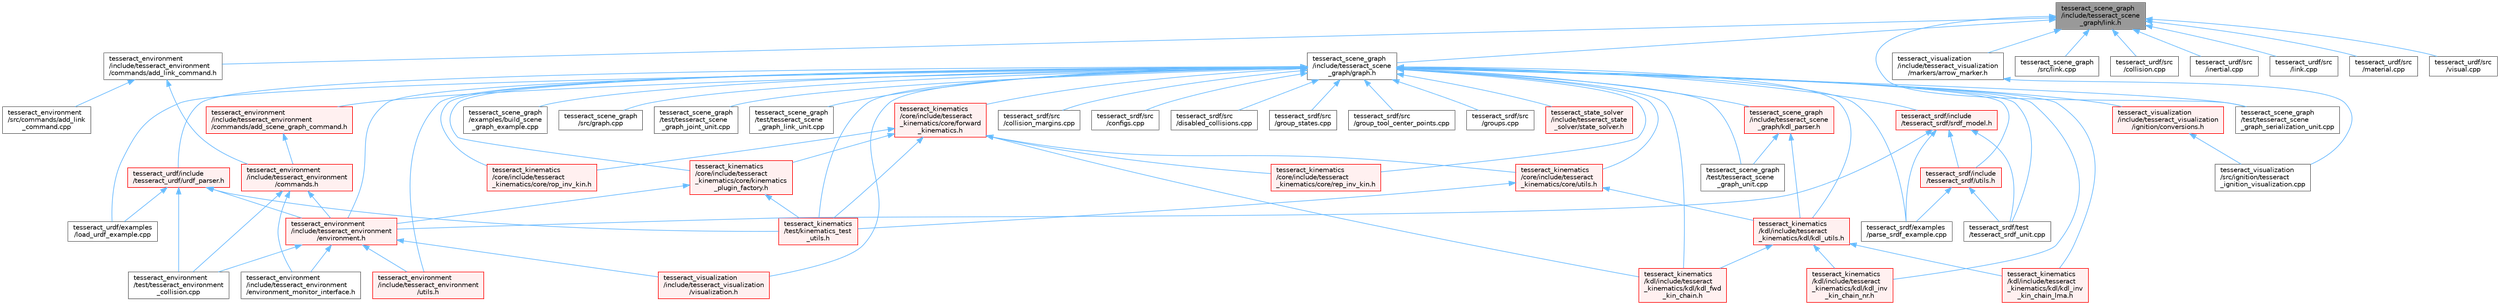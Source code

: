 digraph "tesseract_scene_graph/include/tesseract_scene_graph/link.h"
{
 // LATEX_PDF_SIZE
  bgcolor="transparent";
  edge [fontname=Helvetica,fontsize=10,labelfontname=Helvetica,labelfontsize=10];
  node [fontname=Helvetica,fontsize=10,shape=box,height=0.2,width=0.4];
  Node1 [label="tesseract_scene_graph\l/include/tesseract_scene\l_graph/link.h",height=0.2,width=0.4,color="gray40", fillcolor="grey60", style="filled", fontcolor="black",tooltip=" "];
  Node1 -> Node2 [dir="back",color="steelblue1",style="solid"];
  Node2 [label="tesseract_environment\l/include/tesseract_environment\l/commands/add_link_command.h",height=0.2,width=0.4,color="grey40", fillcolor="white", style="filled",URL="$da/db7/add__link__command_8h.html",tooltip="Used to add link and joint to environment."];
  Node2 -> Node3 [dir="back",color="steelblue1",style="solid"];
  Node3 [label="tesseract_environment\l/include/tesseract_environment\l/commands.h",height=0.2,width=0.4,color="red", fillcolor="#FFF0F0", style="filled",URL="$d5/d90/commands_8h.html",tooltip="This contains classes for recording operations applied to the environment for tracking changes...."];
  Node3 -> Node4 [dir="back",color="steelblue1",style="solid"];
  Node4 [label="tesseract_environment\l/include/tesseract_environment\l/environment.h",height=0.2,width=0.4,color="red", fillcolor="#FFF0F0", style="filled",URL="$de/d26/environment_8h.html",tooltip=" "];
  Node4 -> Node9 [dir="back",color="steelblue1",style="solid"];
  Node9 [label="tesseract_environment\l/include/tesseract_environment\l/environment_monitor_interface.h",height=0.2,width=0.4,color="grey40", fillcolor="white", style="filled",URL="$d1/d4a/environment__monitor__interface_8h.html",tooltip="This is a utility class for applying changes to multiple tesseract environment monitors."];
  Node4 -> Node10 [dir="back",color="steelblue1",style="solid"];
  Node10 [label="tesseract_environment\l/include/tesseract_environment\l/utils.h",height=0.2,width=0.4,color="red", fillcolor="#FFF0F0", style="filled",URL="$d9/d71/tesseract__environment_2include_2tesseract__environment_2utils_8h.html",tooltip="Tesseract Environment Utility Functions."];
  Node4 -> Node16 [dir="back",color="steelblue1",style="solid"];
  Node16 [label="tesseract_environment\l/test/tesseract_environment\l_collision.cpp",height=0.2,width=0.4,color="grey40", fillcolor="white", style="filled",URL="$d8/da4/tesseract__environment__collision_8cpp.html",tooltip=" "];
  Node4 -> Node20 [dir="back",color="steelblue1",style="solid"];
  Node20 [label="tesseract_visualization\l/include/tesseract_visualization\l/visualization.h",height=0.2,width=0.4,color="red", fillcolor="#FFF0F0", style="filled",URL="$d2/d02/visualization_8h.html",tooltip="Visualization Class."];
  Node3 -> Node9 [dir="back",color="steelblue1",style="solid"];
  Node3 -> Node16 [dir="back",color="steelblue1",style="solid"];
  Node2 -> Node23 [dir="back",color="steelblue1",style="solid"];
  Node23 [label="tesseract_environment\l/src/commands/add_link\l_command.cpp",height=0.2,width=0.4,color="grey40", fillcolor="white", style="filled",URL="$d6/d88/add__link__command_8cpp.html",tooltip="Used to add a link to the environment."];
  Node1 -> Node24 [dir="back",color="steelblue1",style="solid"];
  Node24 [label="tesseract_scene_graph\l/include/tesseract_scene\l_graph/graph.h",height=0.2,width=0.4,color="grey40", fillcolor="white", style="filled",URL="$d6/df3/graph_8h.html",tooltip="A basic scene graph using boost."];
  Node24 -> Node25 [dir="back",color="steelblue1",style="solid"];
  Node25 [label="tesseract_environment\l/include/tesseract_environment\l/commands/add_scene_graph_command.h",height=0.2,width=0.4,color="red", fillcolor="#FFF0F0", style="filled",URL="$df/ddd/add__scene__graph__command_8h.html",tooltip="Used to add scene graph to the environment."];
  Node25 -> Node3 [dir="back",color="steelblue1",style="solid"];
  Node24 -> Node4 [dir="back",color="steelblue1",style="solid"];
  Node24 -> Node10 [dir="back",color="steelblue1",style="solid"];
  Node24 -> Node27 [dir="back",color="steelblue1",style="solid"];
  Node27 [label="tesseract_kinematics\l/core/include/tesseract\l_kinematics/core/forward\l_kinematics.h",height=0.2,width=0.4,color="red", fillcolor="#FFF0F0", style="filled",URL="$d6/d45/forward__kinematics_8h.html",tooltip="Forward kinematics functions."];
  Node27 -> Node28 [dir="back",color="steelblue1",style="solid"];
  Node28 [label="tesseract_kinematics\l/core/include/tesseract\l_kinematics/core/kinematics\l_plugin_factory.h",height=0.2,width=0.4,color="red", fillcolor="#FFF0F0", style="filled",URL="$d0/d3c/kinematics__plugin__factory_8h.html",tooltip="Kinematics Plugin Factory."];
  Node28 -> Node4 [dir="back",color="steelblue1",style="solid"];
  Node28 -> Node39 [dir="back",color="steelblue1",style="solid"];
  Node39 [label="tesseract_kinematics\l/test/kinematics_test\l_utils.h",height=0.2,width=0.4,color="red", fillcolor="#FFF0F0", style="filled",URL="$d7/dcb/kinematics__test__utils_8h.html",tooltip=" "];
  Node27 -> Node50 [dir="back",color="steelblue1",style="solid"];
  Node50 [label="tesseract_kinematics\l/core/include/tesseract\l_kinematics/core/rep_inv_kin.h",height=0.2,width=0.4,color="red", fillcolor="#FFF0F0", style="filled",URL="$dd/db8/rep__inv__kin_8h.html",tooltip=" "];
  Node27 -> Node52 [dir="back",color="steelblue1",style="solid"];
  Node52 [label="tesseract_kinematics\l/core/include/tesseract\l_kinematics/core/rop_inv_kin.h",height=0.2,width=0.4,color="red", fillcolor="#FFF0F0", style="filled",URL="$d0/dbb/rop__inv__kin_8h.html",tooltip=" "];
  Node27 -> Node54 [dir="back",color="steelblue1",style="solid"];
  Node54 [label="tesseract_kinematics\l/core/include/tesseract\l_kinematics/core/utils.h",height=0.2,width=0.4,color="red", fillcolor="#FFF0F0", style="filled",URL="$df/dd0/tesseract__kinematics_2core_2include_2tesseract__kinematics_2core_2utils_8h.html",tooltip="Kinematics utility functions."];
  Node54 -> Node58 [dir="back",color="steelblue1",style="solid"];
  Node58 [label="tesseract_kinematics\l/kdl/include/tesseract\l_kinematics/kdl/kdl_utils.h",height=0.2,width=0.4,color="red", fillcolor="#FFF0F0", style="filled",URL="$da/d97/kdl__utils_8h.html",tooltip="Tesseract KDL utility functions."];
  Node58 -> Node59 [dir="back",color="steelblue1",style="solid"];
  Node59 [label="tesseract_kinematics\l/kdl/include/tesseract\l_kinematics/kdl/kdl_fwd\l_kin_chain.h",height=0.2,width=0.4,color="red", fillcolor="#FFF0F0", style="filled",URL="$d3/d67/kdl__fwd__kin__chain_8h.html",tooltip="Tesseract KDL forward kinematics chain implementation."];
  Node58 -> Node61 [dir="back",color="steelblue1",style="solid"];
  Node61 [label="tesseract_kinematics\l/kdl/include/tesseract\l_kinematics/kdl/kdl_inv\l_kin_chain_lma.h",height=0.2,width=0.4,color="red", fillcolor="#FFF0F0", style="filled",URL="$d4/d12/kdl__inv__kin__chain__lma_8h.html",tooltip="Tesseract KDL Inverse kinematics chain Levenberg-Marquardt implementation."];
  Node58 -> Node63 [dir="back",color="steelblue1",style="solid"];
  Node63 [label="tesseract_kinematics\l/kdl/include/tesseract\l_kinematics/kdl/kdl_inv\l_kin_chain_nr.h",height=0.2,width=0.4,color="red", fillcolor="#FFF0F0", style="filled",URL="$df/d02/kdl__inv__kin__chain__nr_8h.html",tooltip=" "];
  Node54 -> Node39 [dir="back",color="steelblue1",style="solid"];
  Node27 -> Node59 [dir="back",color="steelblue1",style="solid"];
  Node27 -> Node39 [dir="back",color="steelblue1",style="solid"];
  Node24 -> Node28 [dir="back",color="steelblue1",style="solid"];
  Node24 -> Node50 [dir="back",color="steelblue1",style="solid"];
  Node24 -> Node52 [dir="back",color="steelblue1",style="solid"];
  Node24 -> Node54 [dir="back",color="steelblue1",style="solid"];
  Node24 -> Node59 [dir="back",color="steelblue1",style="solid"];
  Node24 -> Node61 [dir="back",color="steelblue1",style="solid"];
  Node24 -> Node63 [dir="back",color="steelblue1",style="solid"];
  Node24 -> Node58 [dir="back",color="steelblue1",style="solid"];
  Node24 -> Node39 [dir="back",color="steelblue1",style="solid"];
  Node24 -> Node69 [dir="back",color="steelblue1",style="solid"];
  Node69 [label="tesseract_scene_graph\l/examples/build_scene\l_graph_example.cpp",height=0.2,width=0.4,color="grey40", fillcolor="white", style="filled",URL="$d5/d7a/build__scene__graph__example_8cpp.html",tooltip=" "];
  Node24 -> Node70 [dir="back",color="steelblue1",style="solid"];
  Node70 [label="tesseract_scene_graph\l/include/tesseract_scene\l_graph/kdl_parser.h",height=0.2,width=0.4,color="red", fillcolor="#FFF0F0", style="filled",URL="$d0/d45/kdl__parser_8h.html",tooltip=" "];
  Node70 -> Node58 [dir="back",color="steelblue1",style="solid"];
  Node70 -> Node74 [dir="back",color="steelblue1",style="solid"];
  Node74 [label="tesseract_scene_graph\l/test/tesseract_scene\l_graph_unit.cpp",height=0.2,width=0.4,color="grey40", fillcolor="white", style="filled",URL="$d3/d30/tesseract__scene__graph__unit_8cpp.html",tooltip=" "];
  Node24 -> Node83 [dir="back",color="steelblue1",style="solid"];
  Node83 [label="tesseract_scene_graph\l/src/graph.cpp",height=0.2,width=0.4,color="grey40", fillcolor="white", style="filled",URL="$d7/d75/graph_8cpp.html",tooltip="A basic scene graph using boost."];
  Node24 -> Node84 [dir="back",color="steelblue1",style="solid"];
  Node84 [label="tesseract_scene_graph\l/test/tesseract_scene\l_graph_joint_unit.cpp",height=0.2,width=0.4,color="grey40", fillcolor="white", style="filled",URL="$dd/dc3/tesseract__scene__graph__joint__unit_8cpp.html",tooltip=" "];
  Node24 -> Node85 [dir="back",color="steelblue1",style="solid"];
  Node85 [label="tesseract_scene_graph\l/test/tesseract_scene\l_graph_link_unit.cpp",height=0.2,width=0.4,color="grey40", fillcolor="white", style="filled",URL="$d3/de4/tesseract__scene__graph__link__unit_8cpp.html",tooltip=" "];
  Node24 -> Node86 [dir="back",color="steelblue1",style="solid"];
  Node86 [label="tesseract_scene_graph\l/test/tesseract_scene\l_graph_serialization_unit.cpp",height=0.2,width=0.4,color="grey40", fillcolor="white", style="filled",URL="$d8/daa/tesseract__scene__graph__serialization__unit_8cpp.html",tooltip="Tests serialization of tesseract_scene_graph."];
  Node24 -> Node74 [dir="back",color="steelblue1",style="solid"];
  Node24 -> Node87 [dir="back",color="steelblue1",style="solid"];
  Node87 [label="tesseract_srdf/examples\l/parse_srdf_example.cpp",height=0.2,width=0.4,color="grey40", fillcolor="white", style="filled",URL="$d3/d2e/parse__srdf__example_8cpp.html",tooltip=" "];
  Node24 -> Node88 [dir="back",color="steelblue1",style="solid"];
  Node88 [label="tesseract_srdf/include\l/tesseract_srdf/srdf_model.h",height=0.2,width=0.4,color="red", fillcolor="#FFF0F0", style="filled",URL="$d0/d42/srdf__model_8h.html",tooltip="Parse srdf xml."];
  Node88 -> Node4 [dir="back",color="steelblue1",style="solid"];
  Node88 -> Node87 [dir="back",color="steelblue1",style="solid"];
  Node88 -> Node89 [dir="back",color="steelblue1",style="solid"];
  Node89 [label="tesseract_srdf/include\l/tesseract_srdf/utils.h",height=0.2,width=0.4,color="red", fillcolor="#FFF0F0", style="filled",URL="$dd/d02/tesseract__srdf_2include_2tesseract__srdf_2utils_8h.html",tooltip="Tesseract SRDF utility functions."];
  Node89 -> Node87 [dir="back",color="steelblue1",style="solid"];
  Node89 -> Node92 [dir="back",color="steelblue1",style="solid"];
  Node92 [label="tesseract_srdf/test\l/tesseract_srdf_unit.cpp",height=0.2,width=0.4,color="grey40", fillcolor="white", style="filled",URL="$d3/d6b/tesseract__srdf__unit_8cpp.html",tooltip=" "];
  Node88 -> Node92 [dir="back",color="steelblue1",style="solid"];
  Node24 -> Node89 [dir="back",color="steelblue1",style="solid"];
  Node24 -> Node94 [dir="back",color="steelblue1",style="solid"];
  Node94 [label="tesseract_srdf/src\l/collision_margins.cpp",height=0.2,width=0.4,color="grey40", fillcolor="white", style="filled",URL="$dc/d80/collision__margins_8cpp.html",tooltip="Parse collision margin data from srdf file."];
  Node24 -> Node95 [dir="back",color="steelblue1",style="solid"];
  Node95 [label="tesseract_srdf/src\l/configs.cpp",height=0.2,width=0.4,color="grey40", fillcolor="white", style="filled",URL="$db/d1b/configs_8cpp.html",tooltip=" "];
  Node24 -> Node96 [dir="back",color="steelblue1",style="solid"];
  Node96 [label="tesseract_srdf/src\l/disabled_collisions.cpp",height=0.2,width=0.4,color="grey40", fillcolor="white", style="filled",URL="$dd/d18/disabled__collisions_8cpp.html",tooltip="Parse disabled collision data from srdf file."];
  Node24 -> Node97 [dir="back",color="steelblue1",style="solid"];
  Node97 [label="tesseract_srdf/src\l/group_states.cpp",height=0.2,width=0.4,color="grey40", fillcolor="white", style="filled",URL="$db/df1/group__states_8cpp.html",tooltip="Parse group states data from srdf file."];
  Node24 -> Node98 [dir="back",color="steelblue1",style="solid"];
  Node98 [label="tesseract_srdf/src\l/group_tool_center_points.cpp",height=0.2,width=0.4,color="grey40", fillcolor="white", style="filled",URL="$d7/dfc/group__tool__center__points_8cpp.html",tooltip="Parse group tool center points data from srdf file."];
  Node24 -> Node99 [dir="back",color="steelblue1",style="solid"];
  Node99 [label="tesseract_srdf/src\l/groups.cpp",height=0.2,width=0.4,color="grey40", fillcolor="white", style="filled",URL="$d6/d33/groups_8cpp.html",tooltip="Parse groups data from srdf file."];
  Node24 -> Node92 [dir="back",color="steelblue1",style="solid"];
  Node24 -> Node100 [dir="back",color="steelblue1",style="solid"];
  Node100 [label="tesseract_state_solver\l/include/tesseract_state\l_solver/state_solver.h",height=0.2,width=0.4,color="red", fillcolor="#FFF0F0", style="filled",URL="$d9/dcf/state__solver_8h.html",tooltip="Tesseract Scene Graph State Solver Interface."];
  Node24 -> Node104 [dir="back",color="steelblue1",style="solid"];
  Node104 [label="tesseract_urdf/examples\l/load_urdf_example.cpp",height=0.2,width=0.4,color="grey40", fillcolor="white", style="filled",URL="$d2/dbe/load__urdf__example_8cpp.html",tooltip=" "];
  Node24 -> Node105 [dir="back",color="steelblue1",style="solid"];
  Node105 [label="tesseract_urdf/include\l/tesseract_urdf/urdf_parser.h",height=0.2,width=0.4,color="red", fillcolor="#FFF0F0", style="filled",URL="$d8/dec/urdf__parser_8h.html",tooltip="A urdf parser for tesseract."];
  Node105 -> Node4 [dir="back",color="steelblue1",style="solid"];
  Node105 -> Node16 [dir="back",color="steelblue1",style="solid"];
  Node105 -> Node39 [dir="back",color="steelblue1",style="solid"];
  Node105 -> Node104 [dir="back",color="steelblue1",style="solid"];
  Node24 -> Node134 [dir="back",color="steelblue1",style="solid"];
  Node134 [label="tesseract_visualization\l/include/tesseract_visualization\l/ignition/conversions.h",height=0.2,width=0.4,color="red", fillcolor="#FFF0F0", style="filled",URL="$da/dd6/conversions_8h.html",tooltip="A set of conversion between Tesseract and Ignition Robotics objects."];
  Node134 -> Node19 [dir="back",color="steelblue1",style="solid"];
  Node19 [label="tesseract_visualization\l/src/ignition/tesseract\l_ignition_visualization.cpp",height=0.2,width=0.4,color="grey40", fillcolor="white", style="filled",URL="$d6/dbe/tesseract__ignition__visualization_8cpp.html",tooltip=" "];
  Node24 -> Node20 [dir="back",color="steelblue1",style="solid"];
  Node1 -> Node136 [dir="back",color="steelblue1",style="solid"];
  Node136 [label="tesseract_scene_graph\l/src/link.cpp",height=0.2,width=0.4,color="grey40", fillcolor="white", style="filled",URL="$d4/d93/tesseract__scene__graph_2src_2link_8cpp.html",tooltip="Tesseract Link."];
  Node1 -> Node86 [dir="back",color="steelblue1",style="solid"];
  Node1 -> Node137 [dir="back",color="steelblue1",style="solid"];
  Node137 [label="tesseract_urdf/src\l/collision.cpp",height=0.2,width=0.4,color="grey40", fillcolor="white", style="filled",URL="$df/d69/collision_8cpp.html",tooltip="Parse collision from xml string."];
  Node1 -> Node138 [dir="back",color="steelblue1",style="solid"];
  Node138 [label="tesseract_urdf/src\l/inertial.cpp",height=0.2,width=0.4,color="grey40", fillcolor="white", style="filled",URL="$da/d77/inertial_8cpp.html",tooltip="Parse inertial from xml string."];
  Node1 -> Node139 [dir="back",color="steelblue1",style="solid"];
  Node139 [label="tesseract_urdf/src\l/link.cpp",height=0.2,width=0.4,color="grey40", fillcolor="white", style="filled",URL="$d8/dd6/tesseract__urdf_2src_2link_8cpp.html",tooltip="Parse link from xml string."];
  Node1 -> Node140 [dir="back",color="steelblue1",style="solid"];
  Node140 [label="tesseract_urdf/src\l/material.cpp",height=0.2,width=0.4,color="grey40", fillcolor="white", style="filled",URL="$d7/d5c/material_8cpp.html",tooltip="Parse material from xml string."];
  Node1 -> Node141 [dir="back",color="steelblue1",style="solid"];
  Node141 [label="tesseract_urdf/src\l/visual.cpp",height=0.2,width=0.4,color="grey40", fillcolor="white", style="filled",URL="$d8/dad/visual_8cpp.html",tooltip="Parse visual from xml string."];
  Node1 -> Node142 [dir="back",color="steelblue1",style="solid"];
  Node142 [label="tesseract_visualization\l/include/tesseract_visualization\l/markers/arrow_marker.h",height=0.2,width=0.4,color="grey40", fillcolor="white", style="filled",URL="$da/d05/arrow__marker_8h.html",tooltip=" "];
  Node142 -> Node19 [dir="back",color="steelblue1",style="solid"];
}
